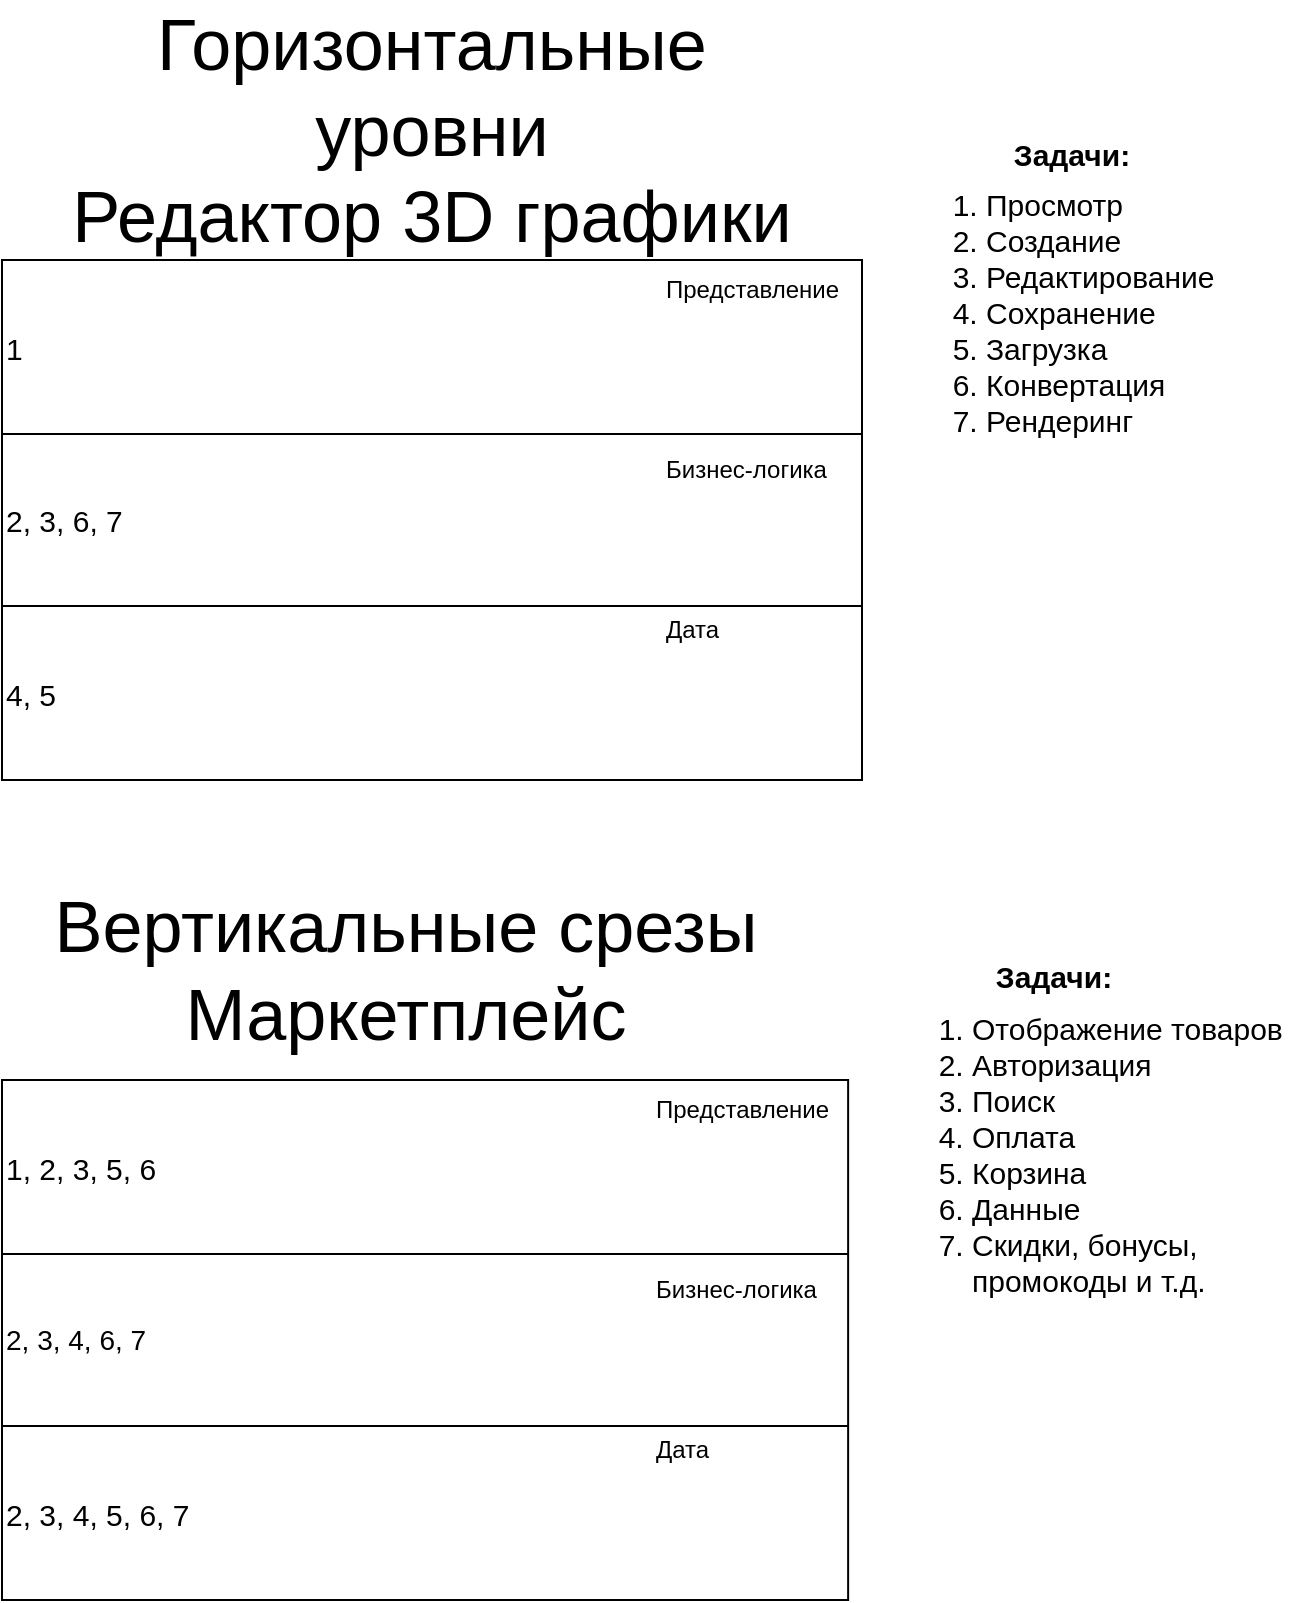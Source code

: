 <mxfile version="22.0.8" type="device">
  <diagram name="Страница — 1" id="RJlJwBfx6ssVay7rbxj-">
    <mxGraphModel dx="2103" dy="2192" grid="1" gridSize="10" guides="1" tooltips="1" connect="1" arrows="1" fold="1" page="1" pageScale="1" pageWidth="827" pageHeight="1169" math="0" shadow="0">
      <root>
        <mxCell id="0" />
        <mxCell id="1" parent="0" />
        <mxCell id="coksm_kmtghOM9rdvQji-69" value="" style="group" vertex="1" connectable="0" parent="1">
          <mxGeometry x="40" y="460" width="652.74" height="330" as="geometry" />
        </mxCell>
        <mxCell id="coksm_kmtghOM9rdvQji-54" value="&lt;span style=&quot;font-size: 36px;&quot;&gt;Вертикальные срезы&lt;br&gt;Маркетплейс&lt;/span&gt;" style="text;html=1;strokeColor=none;fillColor=none;align=center;verticalAlign=middle;whiteSpace=wrap;rounded=0;" vertex="1" parent="coksm_kmtghOM9rdvQji-69">
          <mxGeometry x="19.677" width="364.032" height="30" as="geometry" />
        </mxCell>
        <mxCell id="coksm_kmtghOM9rdvQji-55" value="" style="group;align=left;fontSize=15;" vertex="1" connectable="0" parent="coksm_kmtghOM9rdvQji-69">
          <mxGeometry y="70" width="423.065" height="260" as="geometry" />
        </mxCell>
        <mxCell id="coksm_kmtghOM9rdvQji-56" value="" style="shape=table;startSize=0;container=1;collapsible=0;childLayout=tableLayout;" vertex="1" parent="coksm_kmtghOM9rdvQji-55">
          <mxGeometry width="423.065" height="260" as="geometry" />
        </mxCell>
        <mxCell id="coksm_kmtghOM9rdvQji-57" value="" style="shape=tableRow;horizontal=0;startSize=0;swimlaneHead=0;swimlaneBody=0;strokeColor=inherit;top=0;left=0;bottom=0;right=0;collapsible=0;dropTarget=0;fillColor=none;points=[[0,0.5],[1,0.5]];portConstraint=eastwest;" vertex="1" parent="coksm_kmtghOM9rdvQji-56">
          <mxGeometry width="423.065" height="87" as="geometry" />
        </mxCell>
        <mxCell id="coksm_kmtghOM9rdvQji-58" value="&lt;font style=&quot;font-size: 15px;&quot;&gt;1, 2, 3, 5, 6&lt;/font&gt;" style="shape=partialRectangle;html=1;whiteSpace=wrap;connectable=0;strokeColor=inherit;overflow=hidden;fillColor=none;top=0;left=0;bottom=0;right=0;pointerEvents=1;align=left;" vertex="1" parent="coksm_kmtghOM9rdvQji-57">
          <mxGeometry width="423" height="87" as="geometry">
            <mxRectangle width="423" height="87" as="alternateBounds" />
          </mxGeometry>
        </mxCell>
        <mxCell id="coksm_kmtghOM9rdvQji-59" value="" style="shape=tableRow;horizontal=0;startSize=0;swimlaneHead=0;swimlaneBody=0;strokeColor=inherit;top=0;left=0;bottom=0;right=0;collapsible=0;dropTarget=0;fillColor=none;points=[[0,0.5],[1,0.5]];portConstraint=eastwest;" vertex="1" parent="coksm_kmtghOM9rdvQji-56">
          <mxGeometry y="87" width="423.065" height="86" as="geometry" />
        </mxCell>
        <mxCell id="coksm_kmtghOM9rdvQji-60" value="&lt;font style=&quot;font-size: 14px;&quot;&gt;2, 3, 4, 6, 7&lt;/font&gt;" style="shape=partialRectangle;html=1;whiteSpace=wrap;connectable=0;strokeColor=inherit;overflow=hidden;fillColor=none;top=0;left=0;bottom=0;right=0;pointerEvents=1;align=left;" vertex="1" parent="coksm_kmtghOM9rdvQji-59">
          <mxGeometry width="423" height="86" as="geometry">
            <mxRectangle width="423" height="86" as="alternateBounds" />
          </mxGeometry>
        </mxCell>
        <mxCell id="coksm_kmtghOM9rdvQji-61" value="" style="shape=tableRow;horizontal=0;startSize=0;swimlaneHead=0;swimlaneBody=0;strokeColor=inherit;top=0;left=0;bottom=0;right=0;collapsible=0;dropTarget=0;fillColor=none;points=[[0,0.5],[1,0.5]];portConstraint=eastwest;" vertex="1" parent="coksm_kmtghOM9rdvQji-56">
          <mxGeometry y="173" width="423.065" height="87" as="geometry" />
        </mxCell>
        <mxCell id="coksm_kmtghOM9rdvQji-62" value="&lt;font style=&quot;font-size: 15px;&quot;&gt;2, 3, 4, 5, 6, 7&lt;/font&gt;" style="shape=partialRectangle;html=1;whiteSpace=wrap;connectable=0;strokeColor=inherit;overflow=hidden;fillColor=none;top=0;left=0;bottom=0;right=0;pointerEvents=1;align=left;" vertex="1" parent="coksm_kmtghOM9rdvQji-61">
          <mxGeometry width="423" height="87" as="geometry">
            <mxRectangle width="423" height="87" as="alternateBounds" />
          </mxGeometry>
        </mxCell>
        <mxCell id="coksm_kmtghOM9rdvQji-63" value="Представление" style="text;html=1;strokeColor=none;fillColor=none;align=left;verticalAlign=middle;whiteSpace=wrap;rounded=0;" vertex="1" parent="coksm_kmtghOM9rdvQji-55">
          <mxGeometry x="324.677" width="98.387" height="30" as="geometry" />
        </mxCell>
        <mxCell id="coksm_kmtghOM9rdvQji-64" value="Бизнес-логика" style="text;html=1;strokeColor=none;fillColor=none;align=left;verticalAlign=middle;whiteSpace=wrap;rounded=0;" vertex="1" parent="coksm_kmtghOM9rdvQji-55">
          <mxGeometry x="324.677" y="90" width="98.387" height="30" as="geometry" />
        </mxCell>
        <mxCell id="coksm_kmtghOM9rdvQji-65" value="Дата" style="text;html=1;strokeColor=none;fillColor=none;align=left;verticalAlign=middle;whiteSpace=wrap;rounded=0;" vertex="1" parent="coksm_kmtghOM9rdvQji-55">
          <mxGeometry x="324.677" y="170" width="98.387" height="30" as="geometry" />
        </mxCell>
        <mxCell id="coksm_kmtghOM9rdvQji-66" value="" style="group;align=left;" vertex="1" connectable="0" parent="coksm_kmtghOM9rdvQji-69">
          <mxGeometry x="442.74" width="210" height="180" as="geometry" />
        </mxCell>
        <mxCell id="coksm_kmtghOM9rdvQji-67" value="&lt;ol style=&quot;font-size: 15px;&quot;&gt;&lt;li style=&quot;font-size: 15px;&quot;&gt;Отображение товаров&lt;/li&gt;&lt;li style=&quot;font-size: 15px;&quot;&gt;Авторизация&lt;/li&gt;&lt;li style=&quot;font-size: 15px;&quot;&gt;Поиск&lt;/li&gt;&lt;li style=&quot;font-size: 15px;&quot;&gt;Оплата&lt;/li&gt;&lt;li style=&quot;font-size: 15px;&quot;&gt;Корзина&lt;/li&gt;&lt;li style=&quot;font-size: 15px;&quot;&gt;Данные&lt;/li&gt;&lt;li style=&quot;font-size: 15px;&quot;&gt;Скидки, бонусы, промокоды и т.д.&lt;/li&gt;&lt;/ol&gt;" style="text;strokeColor=none;fillColor=none;html=1;whiteSpace=wrap;verticalAlign=middle;overflow=hidden;fontSize=15;" vertex="1" parent="coksm_kmtghOM9rdvQji-66">
          <mxGeometry y="17.65" width="210" height="162.35" as="geometry" />
        </mxCell>
        <mxCell id="coksm_kmtghOM9rdvQji-68" value="Задачи:" style="text;html=1;strokeColor=none;fillColor=none;align=center;verticalAlign=middle;whiteSpace=wrap;rounded=0;fontStyle=1;fontSize=15;" vertex="1" parent="coksm_kmtghOM9rdvQji-66">
          <mxGeometry x="33.452" width="100.356" height="35.294" as="geometry" />
        </mxCell>
        <mxCell id="coksm_kmtghOM9rdvQji-70" value="" style="group" vertex="1" connectable="0" parent="1">
          <mxGeometry x="40" y="50" width="620" height="330" as="geometry" />
        </mxCell>
        <mxCell id="coksm_kmtghOM9rdvQji-17" value="" style="group;align=left;fontSize=15;" vertex="1" connectable="0" parent="coksm_kmtghOM9rdvQji-70">
          <mxGeometry y="70" width="430" height="260" as="geometry" />
        </mxCell>
        <mxCell id="coksm_kmtghOM9rdvQji-5" value="" style="shape=table;startSize=0;container=1;collapsible=0;childLayout=tableLayout;" vertex="1" parent="coksm_kmtghOM9rdvQji-17">
          <mxGeometry width="430" height="260" as="geometry" />
        </mxCell>
        <mxCell id="coksm_kmtghOM9rdvQji-6" value="" style="shape=tableRow;horizontal=0;startSize=0;swimlaneHead=0;swimlaneBody=0;strokeColor=inherit;top=0;left=0;bottom=0;right=0;collapsible=0;dropTarget=0;fillColor=none;points=[[0,0.5],[1,0.5]];portConstraint=eastwest;" vertex="1" parent="coksm_kmtghOM9rdvQji-5">
          <mxGeometry width="430" height="87" as="geometry" />
        </mxCell>
        <mxCell id="coksm_kmtghOM9rdvQji-7" value="&lt;font style=&quot;font-size: 15px;&quot;&gt;1&lt;/font&gt;" style="shape=partialRectangle;html=1;whiteSpace=wrap;connectable=0;strokeColor=inherit;overflow=hidden;fillColor=none;top=0;left=0;bottom=0;right=0;pointerEvents=1;align=left;" vertex="1" parent="coksm_kmtghOM9rdvQji-6">
          <mxGeometry width="430" height="87" as="geometry">
            <mxRectangle width="430" height="87" as="alternateBounds" />
          </mxGeometry>
        </mxCell>
        <mxCell id="coksm_kmtghOM9rdvQji-8" value="" style="shape=tableRow;horizontal=0;startSize=0;swimlaneHead=0;swimlaneBody=0;strokeColor=inherit;top=0;left=0;bottom=0;right=0;collapsible=0;dropTarget=0;fillColor=none;points=[[0,0.5],[1,0.5]];portConstraint=eastwest;" vertex="1" parent="coksm_kmtghOM9rdvQji-5">
          <mxGeometry y="87" width="430" height="86" as="geometry" />
        </mxCell>
        <mxCell id="coksm_kmtghOM9rdvQji-9" value="&lt;font style=&quot;font-size: 15px;&quot;&gt;2, 3, 6, 7&lt;/font&gt;" style="shape=partialRectangle;html=1;whiteSpace=wrap;connectable=0;strokeColor=inherit;overflow=hidden;fillColor=none;top=0;left=0;bottom=0;right=0;pointerEvents=1;align=left;" vertex="1" parent="coksm_kmtghOM9rdvQji-8">
          <mxGeometry width="430" height="86" as="geometry">
            <mxRectangle width="430" height="86" as="alternateBounds" />
          </mxGeometry>
        </mxCell>
        <mxCell id="coksm_kmtghOM9rdvQji-10" value="" style="shape=tableRow;horizontal=0;startSize=0;swimlaneHead=0;swimlaneBody=0;strokeColor=inherit;top=0;left=0;bottom=0;right=0;collapsible=0;dropTarget=0;fillColor=none;points=[[0,0.5],[1,0.5]];portConstraint=eastwest;" vertex="1" parent="coksm_kmtghOM9rdvQji-5">
          <mxGeometry y="173" width="430" height="87" as="geometry" />
        </mxCell>
        <mxCell id="coksm_kmtghOM9rdvQji-11" value="&lt;span style=&quot;font-size: 15px;&quot;&gt;4, 5&lt;/span&gt;" style="shape=partialRectangle;html=1;whiteSpace=wrap;connectable=0;strokeColor=inherit;overflow=hidden;fillColor=none;top=0;left=0;bottom=0;right=0;pointerEvents=1;align=left;" vertex="1" parent="coksm_kmtghOM9rdvQji-10">
          <mxGeometry width="430" height="87" as="geometry">
            <mxRectangle width="430" height="87" as="alternateBounds" />
          </mxGeometry>
        </mxCell>
        <mxCell id="coksm_kmtghOM9rdvQji-12" value="Представление" style="text;html=1;strokeColor=none;fillColor=none;align=left;verticalAlign=middle;whiteSpace=wrap;rounded=0;" vertex="1" parent="coksm_kmtghOM9rdvQji-17">
          <mxGeometry x="330" width="100" height="30" as="geometry" />
        </mxCell>
        <mxCell id="coksm_kmtghOM9rdvQji-13" value="Бизнес-логика" style="text;html=1;strokeColor=none;fillColor=none;align=left;verticalAlign=middle;whiteSpace=wrap;rounded=0;" vertex="1" parent="coksm_kmtghOM9rdvQji-17">
          <mxGeometry x="330" y="90" width="100" height="30" as="geometry" />
        </mxCell>
        <mxCell id="coksm_kmtghOM9rdvQji-14" value="Дата" style="text;html=1;strokeColor=none;fillColor=none;align=left;verticalAlign=middle;whiteSpace=wrap;rounded=0;" vertex="1" parent="coksm_kmtghOM9rdvQji-17">
          <mxGeometry x="330" y="170" width="100" height="30" as="geometry" />
        </mxCell>
        <mxCell id="coksm_kmtghOM9rdvQji-20" value="" style="group;align=left;" vertex="1" connectable="0" parent="coksm_kmtghOM9rdvQji-70">
          <mxGeometry x="450" width="170" height="170" as="geometry" />
        </mxCell>
        <mxCell id="coksm_kmtghOM9rdvQji-18" value="&lt;ol style=&quot;font-size: 15px;&quot;&gt;&lt;li style=&quot;font-size: 15px;&quot;&gt;Просмотр&lt;/li&gt;&lt;li style=&quot;font-size: 15px;&quot;&gt;Создание&lt;/li&gt;&lt;li style=&quot;font-size: 15px;&quot;&gt;Редактирование&lt;/li&gt;&lt;li style=&quot;font-size: 15px;&quot;&gt;Сохранение&lt;/li&gt;&lt;li style=&quot;font-size: 15px;&quot;&gt;Загрузка&lt;/li&gt;&lt;li style=&quot;font-size: 15px;&quot;&gt;Конвертация&lt;/li&gt;&lt;li style=&quot;font-size: 15px;&quot;&gt;Рендеринг&lt;/li&gt;&lt;/ol&gt;" style="text;strokeColor=none;fillColor=none;html=1;whiteSpace=wrap;verticalAlign=middle;overflow=hidden;fontSize=15;" vertex="1" parent="coksm_kmtghOM9rdvQji-20">
          <mxGeometry y="16.67" width="170" height="153.33" as="geometry" />
        </mxCell>
        <mxCell id="coksm_kmtghOM9rdvQji-19" value="Задачи:" style="text;html=1;strokeColor=none;fillColor=none;align=center;verticalAlign=middle;whiteSpace=wrap;rounded=0;fontStyle=1;fontSize=15;" vertex="1" parent="coksm_kmtghOM9rdvQji-20">
          <mxGeometry x="34" width="102" height="33.333" as="geometry" />
        </mxCell>
        <mxCell id="coksm_kmtghOM9rdvQji-1" value="&lt;font style=&quot;font-size: 36px;&quot;&gt;Горизонтальные уровни&lt;br&gt;Редактор 3D графики&lt;/font&gt;" style="text;html=1;strokeColor=none;fillColor=none;align=center;verticalAlign=middle;whiteSpace=wrap;rounded=0;" vertex="1" parent="1">
          <mxGeometry x="60" y="40" width="390" height="30" as="geometry" />
        </mxCell>
      </root>
    </mxGraphModel>
  </diagram>
</mxfile>
